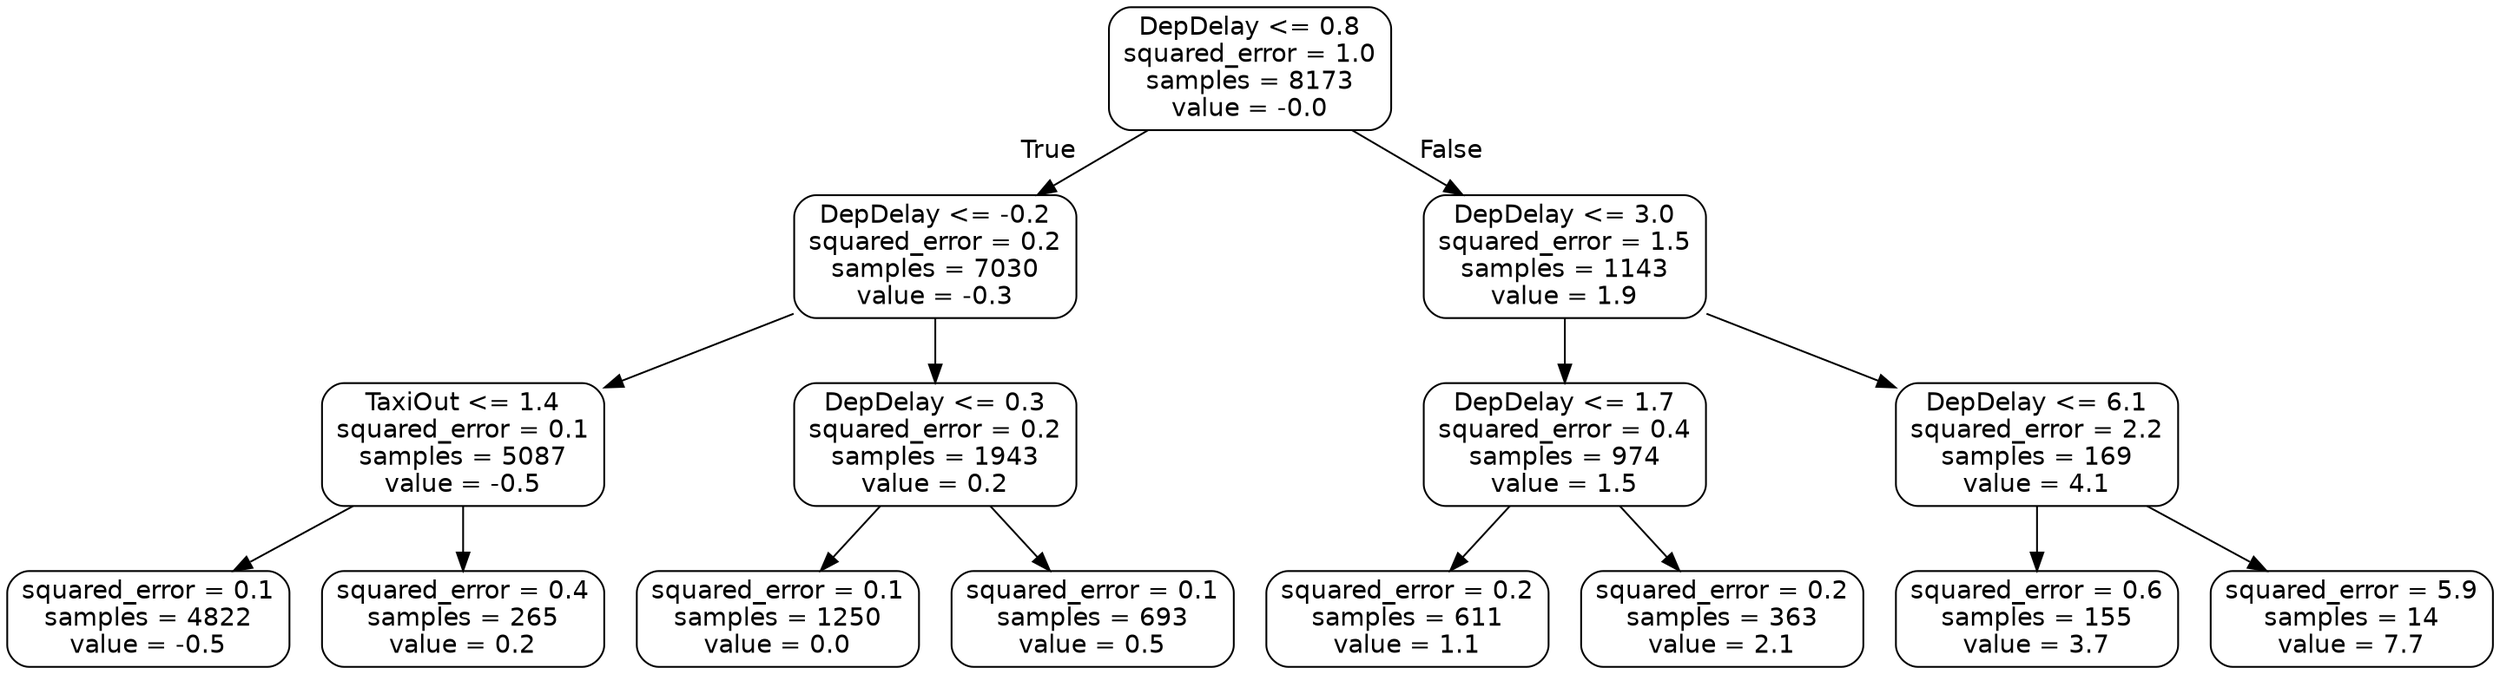 digraph Tree {
node [shape=box, style="rounded", color="black", fontname="helvetica"] ;
edge [fontname="helvetica"] ;
0 [label="DepDelay <= 0.8\nsquared_error = 1.0\nsamples = 8173\nvalue = -0.0"] ;
1 [label="DepDelay <= -0.2\nsquared_error = 0.2\nsamples = 7030\nvalue = -0.3"] ;
0 -> 1 [labeldistance=2.5, labelangle=45, headlabel="True"] ;
2 [label="TaxiOut <= 1.4\nsquared_error = 0.1\nsamples = 5087\nvalue = -0.5"] ;
1 -> 2 ;
3 [label="squared_error = 0.1\nsamples = 4822\nvalue = -0.5"] ;
2 -> 3 ;
4 [label="squared_error = 0.4\nsamples = 265\nvalue = 0.2"] ;
2 -> 4 ;
5 [label="DepDelay <= 0.3\nsquared_error = 0.2\nsamples = 1943\nvalue = 0.2"] ;
1 -> 5 ;
6 [label="squared_error = 0.1\nsamples = 1250\nvalue = 0.0"] ;
5 -> 6 ;
7 [label="squared_error = 0.1\nsamples = 693\nvalue = 0.5"] ;
5 -> 7 ;
8 [label="DepDelay <= 3.0\nsquared_error = 1.5\nsamples = 1143\nvalue = 1.9"] ;
0 -> 8 [labeldistance=2.5, labelangle=-45, headlabel="False"] ;
9 [label="DepDelay <= 1.7\nsquared_error = 0.4\nsamples = 974\nvalue = 1.5"] ;
8 -> 9 ;
10 [label="squared_error = 0.2\nsamples = 611\nvalue = 1.1"] ;
9 -> 10 ;
11 [label="squared_error = 0.2\nsamples = 363\nvalue = 2.1"] ;
9 -> 11 ;
12 [label="DepDelay <= 6.1\nsquared_error = 2.2\nsamples = 169\nvalue = 4.1"] ;
8 -> 12 ;
13 [label="squared_error = 0.6\nsamples = 155\nvalue = 3.7"] ;
12 -> 13 ;
14 [label="squared_error = 5.9\nsamples = 14\nvalue = 7.7"] ;
12 -> 14 ;
}